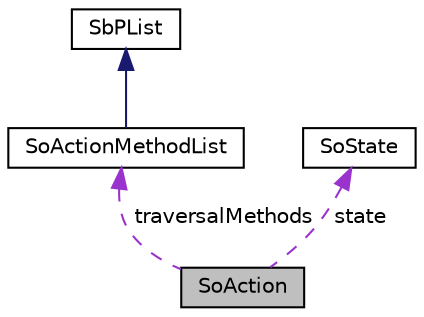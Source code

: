 digraph "SoAction"
{
 // LATEX_PDF_SIZE
  edge [fontname="Helvetica",fontsize="10",labelfontname="Helvetica",labelfontsize="10"];
  node [fontname="Helvetica",fontsize="10",shape=record];
  Node1 [label="SoAction",height=0.2,width=0.4,color="black", fillcolor="grey75", style="filled", fontcolor="black",tooltip="The SoAction class is the base class for all traversal actions."];
  Node2 -> Node1 [dir="back",color="darkorchid3",fontsize="10",style="dashed",label=" traversalMethods" ,fontname="Helvetica"];
  Node2 [label="SoActionMethodList",height=0.2,width=0.4,color="black", fillcolor="white", style="filled",URL="$classSoActionMethodList.html",tooltip="The SoActionMethodList class contains function pointers for action methods."];
  Node3 -> Node2 [dir="back",color="midnightblue",fontsize="10",style="solid",fontname="Helvetica"];
  Node3 [label="SbPList",height=0.2,width=0.4,color="black", fillcolor="white", style="filled",URL="$classSbPList.html",tooltip="The SbPList class is a container class for void pointers."];
  Node4 -> Node1 [dir="back",color="darkorchid3",fontsize="10",style="dashed",label=" state" ,fontname="Helvetica"];
  Node4 [label="SoState",height=0.2,width=0.4,color="black", fillcolor="white", style="filled",URL="$classSoState.html",tooltip="The SoState class manages the Coin scene graph traversal state data."];
}
